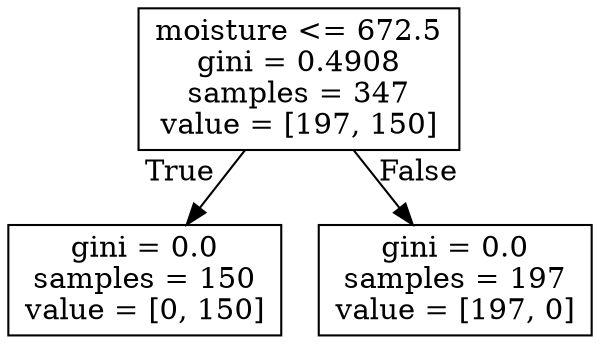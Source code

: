 digraph Tree {
node [shape=box] ;
0 [label="moisture <= 672.5\ngini = 0.4908\nsamples = 347\nvalue = [197, 150]"] ;
1 [label="gini = 0.0\nsamples = 150\nvalue = [0, 150]"] ;
0 -> 1 [labeldistance=2.5, labelangle=45, headlabel="True"] ;
2 [label="gini = 0.0\nsamples = 197\nvalue = [197, 0]"] ;
0 -> 2 [labeldistance=2.5, labelangle=-45, headlabel="False"] ;
}